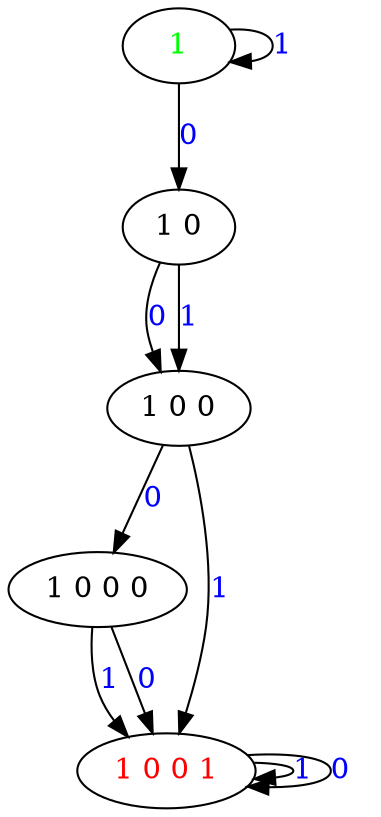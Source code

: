 digraph G {
	"1 0"->"1 0 0"[ label=<<font color="blue">0</font>> ];
	"1 0 0"->"1 0 0 0"[ label=<<font color="blue">0</font>> ];
	"1 0 0 1"->"1 0 0 1"[ label=<<font color="blue">1</font>> ];
	"1"->"1"[ label=<<font color="blue">1</font>> ];
	"1 0 0"->"1 0 0 1"[ label=<<font color="blue">1</font>> ];
	"1 0"->"1 0 0"[ label=<<font color="blue">1</font>> ];
	"1"->"1 0"[ label=<<font color="blue">0</font>> ];
	"1 0 0 0"->"1 0 0 1"[ label=<<font color="blue">1</font>> ];
	"1 0 0 1"->"1 0 0 1"[ label=<<font color="blue">0</font>> ];
	"1 0 0 0"->"1 0 0 1"[ label=<<font color="blue">0</font>> ];
	"1 0 0 0";
	"1 0 0 1" [ label=<<font color="red">1 0 0 1</font>> ];
	"1 0 0";
	"1 0";
	"1" [ label=<<font color="green">1</font>> ];

}
